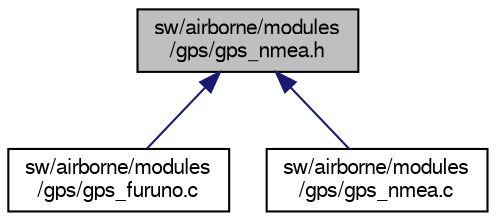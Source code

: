 digraph "sw/airborne/modules/gps/gps_nmea.h"
{
  edge [fontname="FreeSans",fontsize="10",labelfontname="FreeSans",labelfontsize="10"];
  node [fontname="FreeSans",fontsize="10",shape=record];
  Node1 [label="sw/airborne/modules\l/gps/gps_nmea.h",height=0.2,width=0.4,color="black", fillcolor="grey75", style="filled", fontcolor="black"];
  Node1 -> Node2 [dir="back",color="midnightblue",fontsize="10",style="solid",fontname="FreeSans"];
  Node2 [label="sw/airborne/modules\l/gps/gps_furuno.c",height=0.2,width=0.4,color="black", fillcolor="white", style="filled",URL="$gps__furuno_8c.html",tooltip="GPS furuno based NMEA parser. "];
  Node1 -> Node3 [dir="back",color="midnightblue",fontsize="10",style="solid",fontname="FreeSans"];
  Node3 [label="sw/airborne/modules\l/gps/gps_nmea.c",height=0.2,width=0.4,color="black", fillcolor="white", style="filled",URL="$gps__nmea_8c.html",tooltip="Basic parser for the NMEA protocol. "];
}
